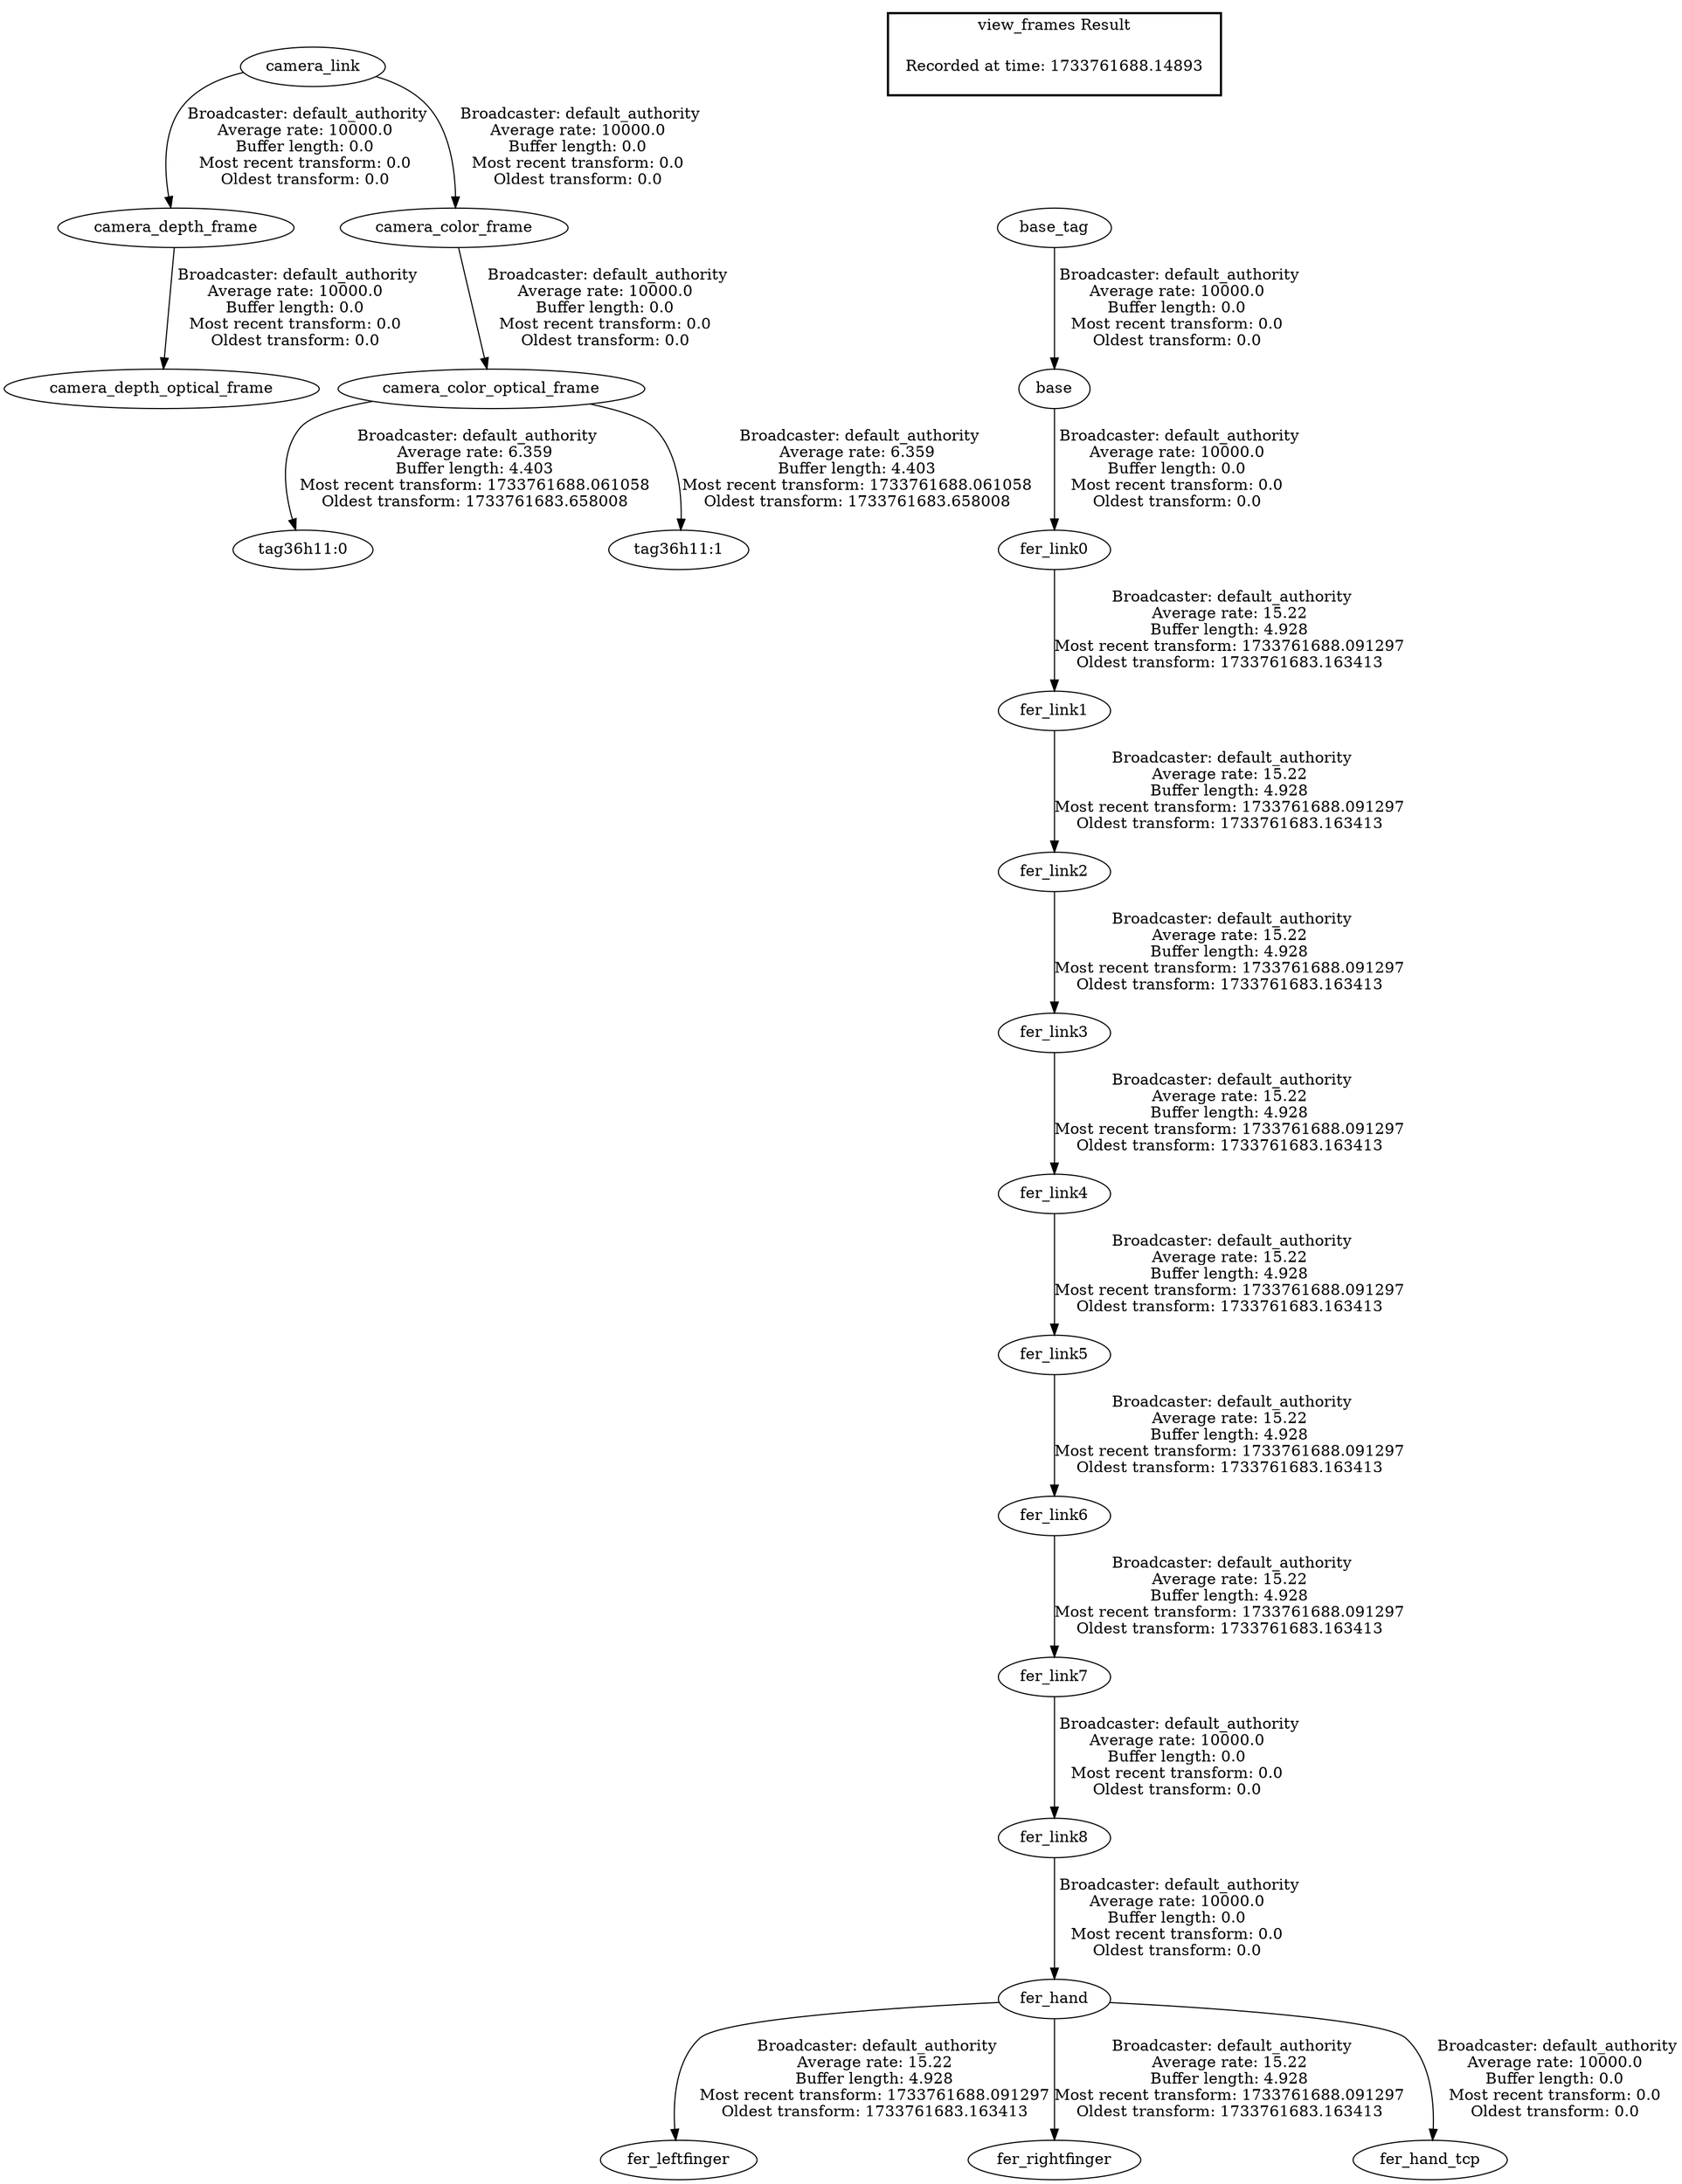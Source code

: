 digraph G {
"camera_link" -> "camera_depth_frame"[label=" Broadcaster: default_authority\nAverage rate: 10000.0\nBuffer length: 0.0\nMost recent transform: 0.0\nOldest transform: 0.0\n"];
"camera_depth_frame" -> "camera_depth_optical_frame"[label=" Broadcaster: default_authority\nAverage rate: 10000.0\nBuffer length: 0.0\nMost recent transform: 0.0\nOldest transform: 0.0\n"];
"camera_link" -> "camera_color_frame"[label=" Broadcaster: default_authority\nAverage rate: 10000.0\nBuffer length: 0.0\nMost recent transform: 0.0\nOldest transform: 0.0\n"];
"camera_color_frame" -> "camera_color_optical_frame"[label=" Broadcaster: default_authority\nAverage rate: 10000.0\nBuffer length: 0.0\nMost recent transform: 0.0\nOldest transform: 0.0\n"];
"camera_color_optical_frame" -> "tag36h11:0"[label=" Broadcaster: default_authority\nAverage rate: 6.359\nBuffer length: 4.403\nMost recent transform: 1733761688.061058\nOldest transform: 1733761683.658008\n"];
"camera_color_optical_frame" -> "tag36h11:1"[label=" Broadcaster: default_authority\nAverage rate: 6.359\nBuffer length: 4.403\nMost recent transform: 1733761688.061058\nOldest transform: 1733761683.658008\n"];
"fer_hand" -> "fer_leftfinger"[label=" Broadcaster: default_authority\nAverage rate: 15.22\nBuffer length: 4.928\nMost recent transform: 1733761688.091297\nOldest transform: 1733761683.163413\n"];
"fer_link8" -> "fer_hand"[label=" Broadcaster: default_authority\nAverage rate: 10000.0\nBuffer length: 0.0\nMost recent transform: 0.0\nOldest transform: 0.0\n"];
"fer_hand" -> "fer_rightfinger"[label=" Broadcaster: default_authority\nAverage rate: 15.22\nBuffer length: 4.928\nMost recent transform: 1733761688.091297\nOldest transform: 1733761683.163413\n"];
"fer_link0" -> "fer_link1"[label=" Broadcaster: default_authority\nAverage rate: 15.22\nBuffer length: 4.928\nMost recent transform: 1733761688.091297\nOldest transform: 1733761683.163413\n"];
"base" -> "fer_link0"[label=" Broadcaster: default_authority\nAverage rate: 10000.0\nBuffer length: 0.0\nMost recent transform: 0.0\nOldest transform: 0.0\n"];
"fer_link1" -> "fer_link2"[label=" Broadcaster: default_authority\nAverage rate: 15.22\nBuffer length: 4.928\nMost recent transform: 1733761688.091297\nOldest transform: 1733761683.163413\n"];
"fer_link2" -> "fer_link3"[label=" Broadcaster: default_authority\nAverage rate: 15.22\nBuffer length: 4.928\nMost recent transform: 1733761688.091297\nOldest transform: 1733761683.163413\n"];
"fer_link3" -> "fer_link4"[label=" Broadcaster: default_authority\nAverage rate: 15.22\nBuffer length: 4.928\nMost recent transform: 1733761688.091297\nOldest transform: 1733761683.163413\n"];
"fer_link4" -> "fer_link5"[label=" Broadcaster: default_authority\nAverage rate: 15.22\nBuffer length: 4.928\nMost recent transform: 1733761688.091297\nOldest transform: 1733761683.163413\n"];
"fer_link5" -> "fer_link6"[label=" Broadcaster: default_authority\nAverage rate: 15.22\nBuffer length: 4.928\nMost recent transform: 1733761688.091297\nOldest transform: 1733761683.163413\n"];
"fer_link6" -> "fer_link7"[label=" Broadcaster: default_authority\nAverage rate: 15.22\nBuffer length: 4.928\nMost recent transform: 1733761688.091297\nOldest transform: 1733761683.163413\n"];
"base_tag" -> "base"[label=" Broadcaster: default_authority\nAverage rate: 10000.0\nBuffer length: 0.0\nMost recent transform: 0.0\nOldest transform: 0.0\n"];
"fer_link7" -> "fer_link8"[label=" Broadcaster: default_authority\nAverage rate: 10000.0\nBuffer length: 0.0\nMost recent transform: 0.0\nOldest transform: 0.0\n"];
"fer_hand" -> "fer_hand_tcp"[label=" Broadcaster: default_authority\nAverage rate: 10000.0\nBuffer length: 0.0\nMost recent transform: 0.0\nOldest transform: 0.0\n"];
edge [style=invis];
 subgraph cluster_legend { style=bold; color=black; label ="view_frames Result";
"Recorded at time: 1733761688.14893"[ shape=plaintext ] ;
}->"base_tag";
}